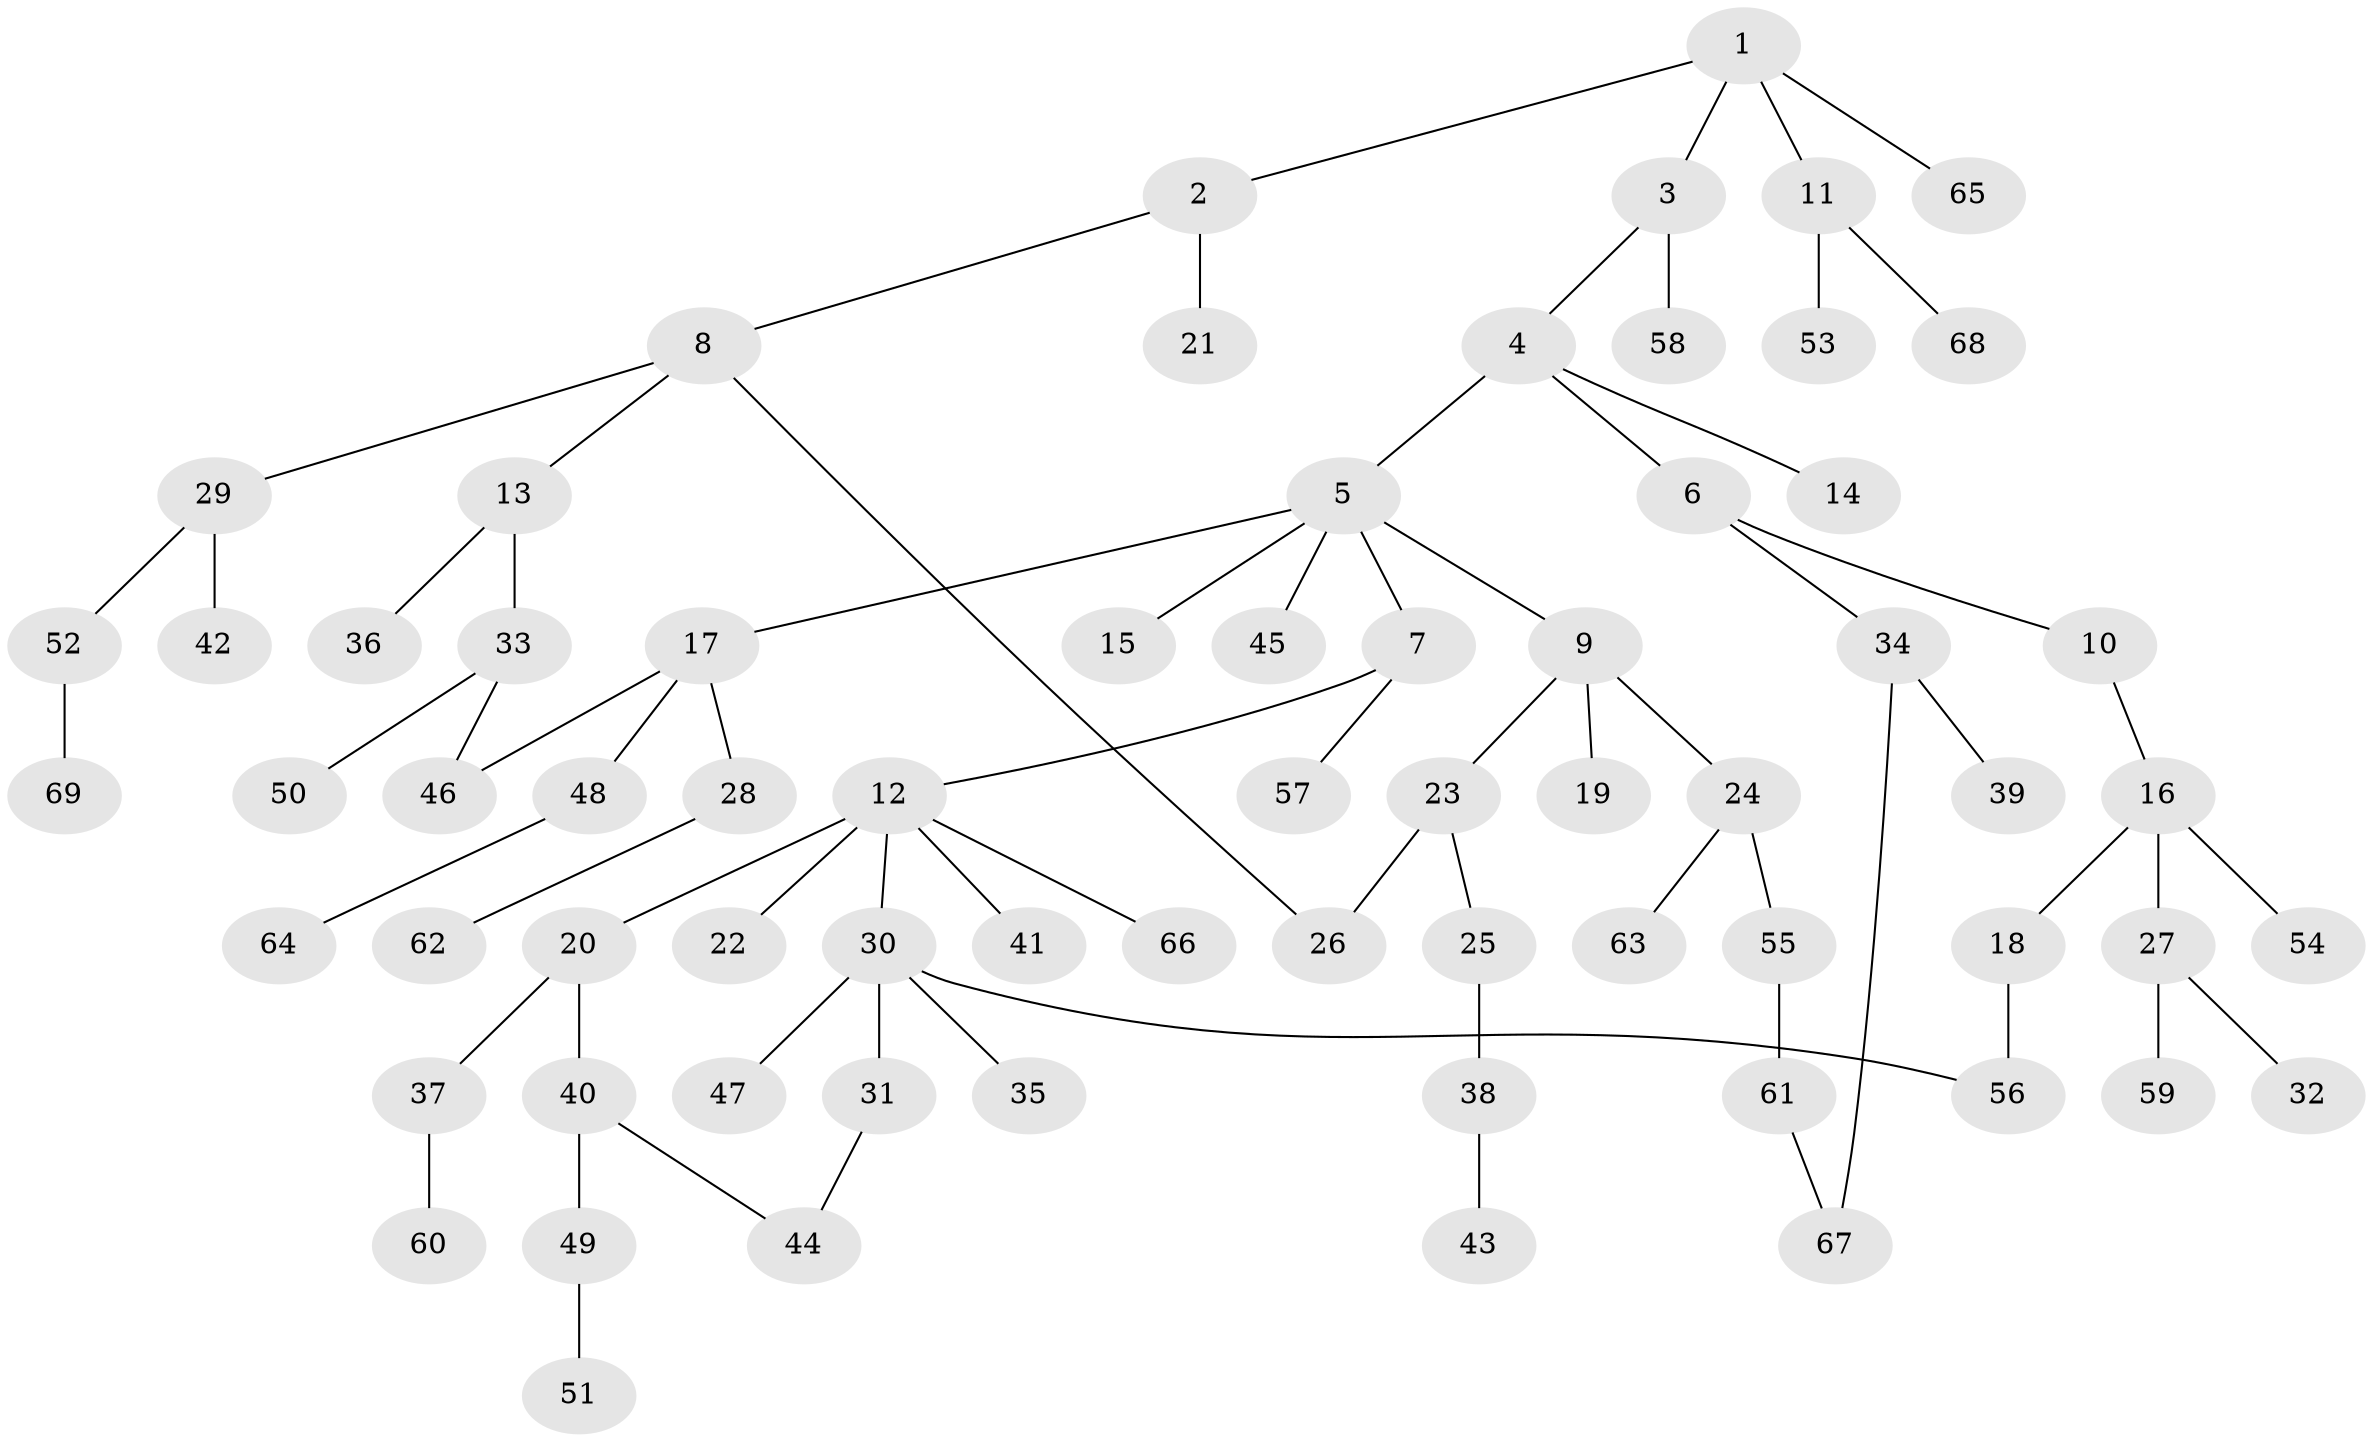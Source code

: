 // Generated by graph-tools (version 1.1) at 2025/13/03/09/25 04:13:34]
// undirected, 69 vertices, 73 edges
graph export_dot {
graph [start="1"]
  node [color=gray90,style=filled];
  1;
  2;
  3;
  4;
  5;
  6;
  7;
  8;
  9;
  10;
  11;
  12;
  13;
  14;
  15;
  16;
  17;
  18;
  19;
  20;
  21;
  22;
  23;
  24;
  25;
  26;
  27;
  28;
  29;
  30;
  31;
  32;
  33;
  34;
  35;
  36;
  37;
  38;
  39;
  40;
  41;
  42;
  43;
  44;
  45;
  46;
  47;
  48;
  49;
  50;
  51;
  52;
  53;
  54;
  55;
  56;
  57;
  58;
  59;
  60;
  61;
  62;
  63;
  64;
  65;
  66;
  67;
  68;
  69;
  1 -- 2;
  1 -- 3;
  1 -- 11;
  1 -- 65;
  2 -- 8;
  2 -- 21;
  3 -- 4;
  3 -- 58;
  4 -- 5;
  4 -- 6;
  4 -- 14;
  5 -- 7;
  5 -- 9;
  5 -- 15;
  5 -- 17;
  5 -- 45;
  6 -- 10;
  6 -- 34;
  7 -- 12;
  7 -- 57;
  8 -- 13;
  8 -- 29;
  8 -- 26;
  9 -- 19;
  9 -- 23;
  9 -- 24;
  10 -- 16;
  11 -- 53;
  11 -- 68;
  12 -- 20;
  12 -- 22;
  12 -- 30;
  12 -- 41;
  12 -- 66;
  13 -- 33;
  13 -- 36;
  16 -- 18;
  16 -- 27;
  16 -- 54;
  17 -- 28;
  17 -- 48;
  17 -- 46;
  18 -- 56;
  20 -- 37;
  20 -- 40;
  23 -- 25;
  23 -- 26;
  24 -- 55;
  24 -- 63;
  25 -- 38;
  27 -- 32;
  27 -- 59;
  28 -- 62;
  29 -- 42;
  29 -- 52;
  30 -- 31;
  30 -- 35;
  30 -- 47;
  30 -- 56;
  31 -- 44;
  33 -- 46;
  33 -- 50;
  34 -- 39;
  34 -- 67;
  37 -- 60;
  38 -- 43;
  40 -- 44;
  40 -- 49;
  48 -- 64;
  49 -- 51;
  52 -- 69;
  55 -- 61;
  61 -- 67;
}
